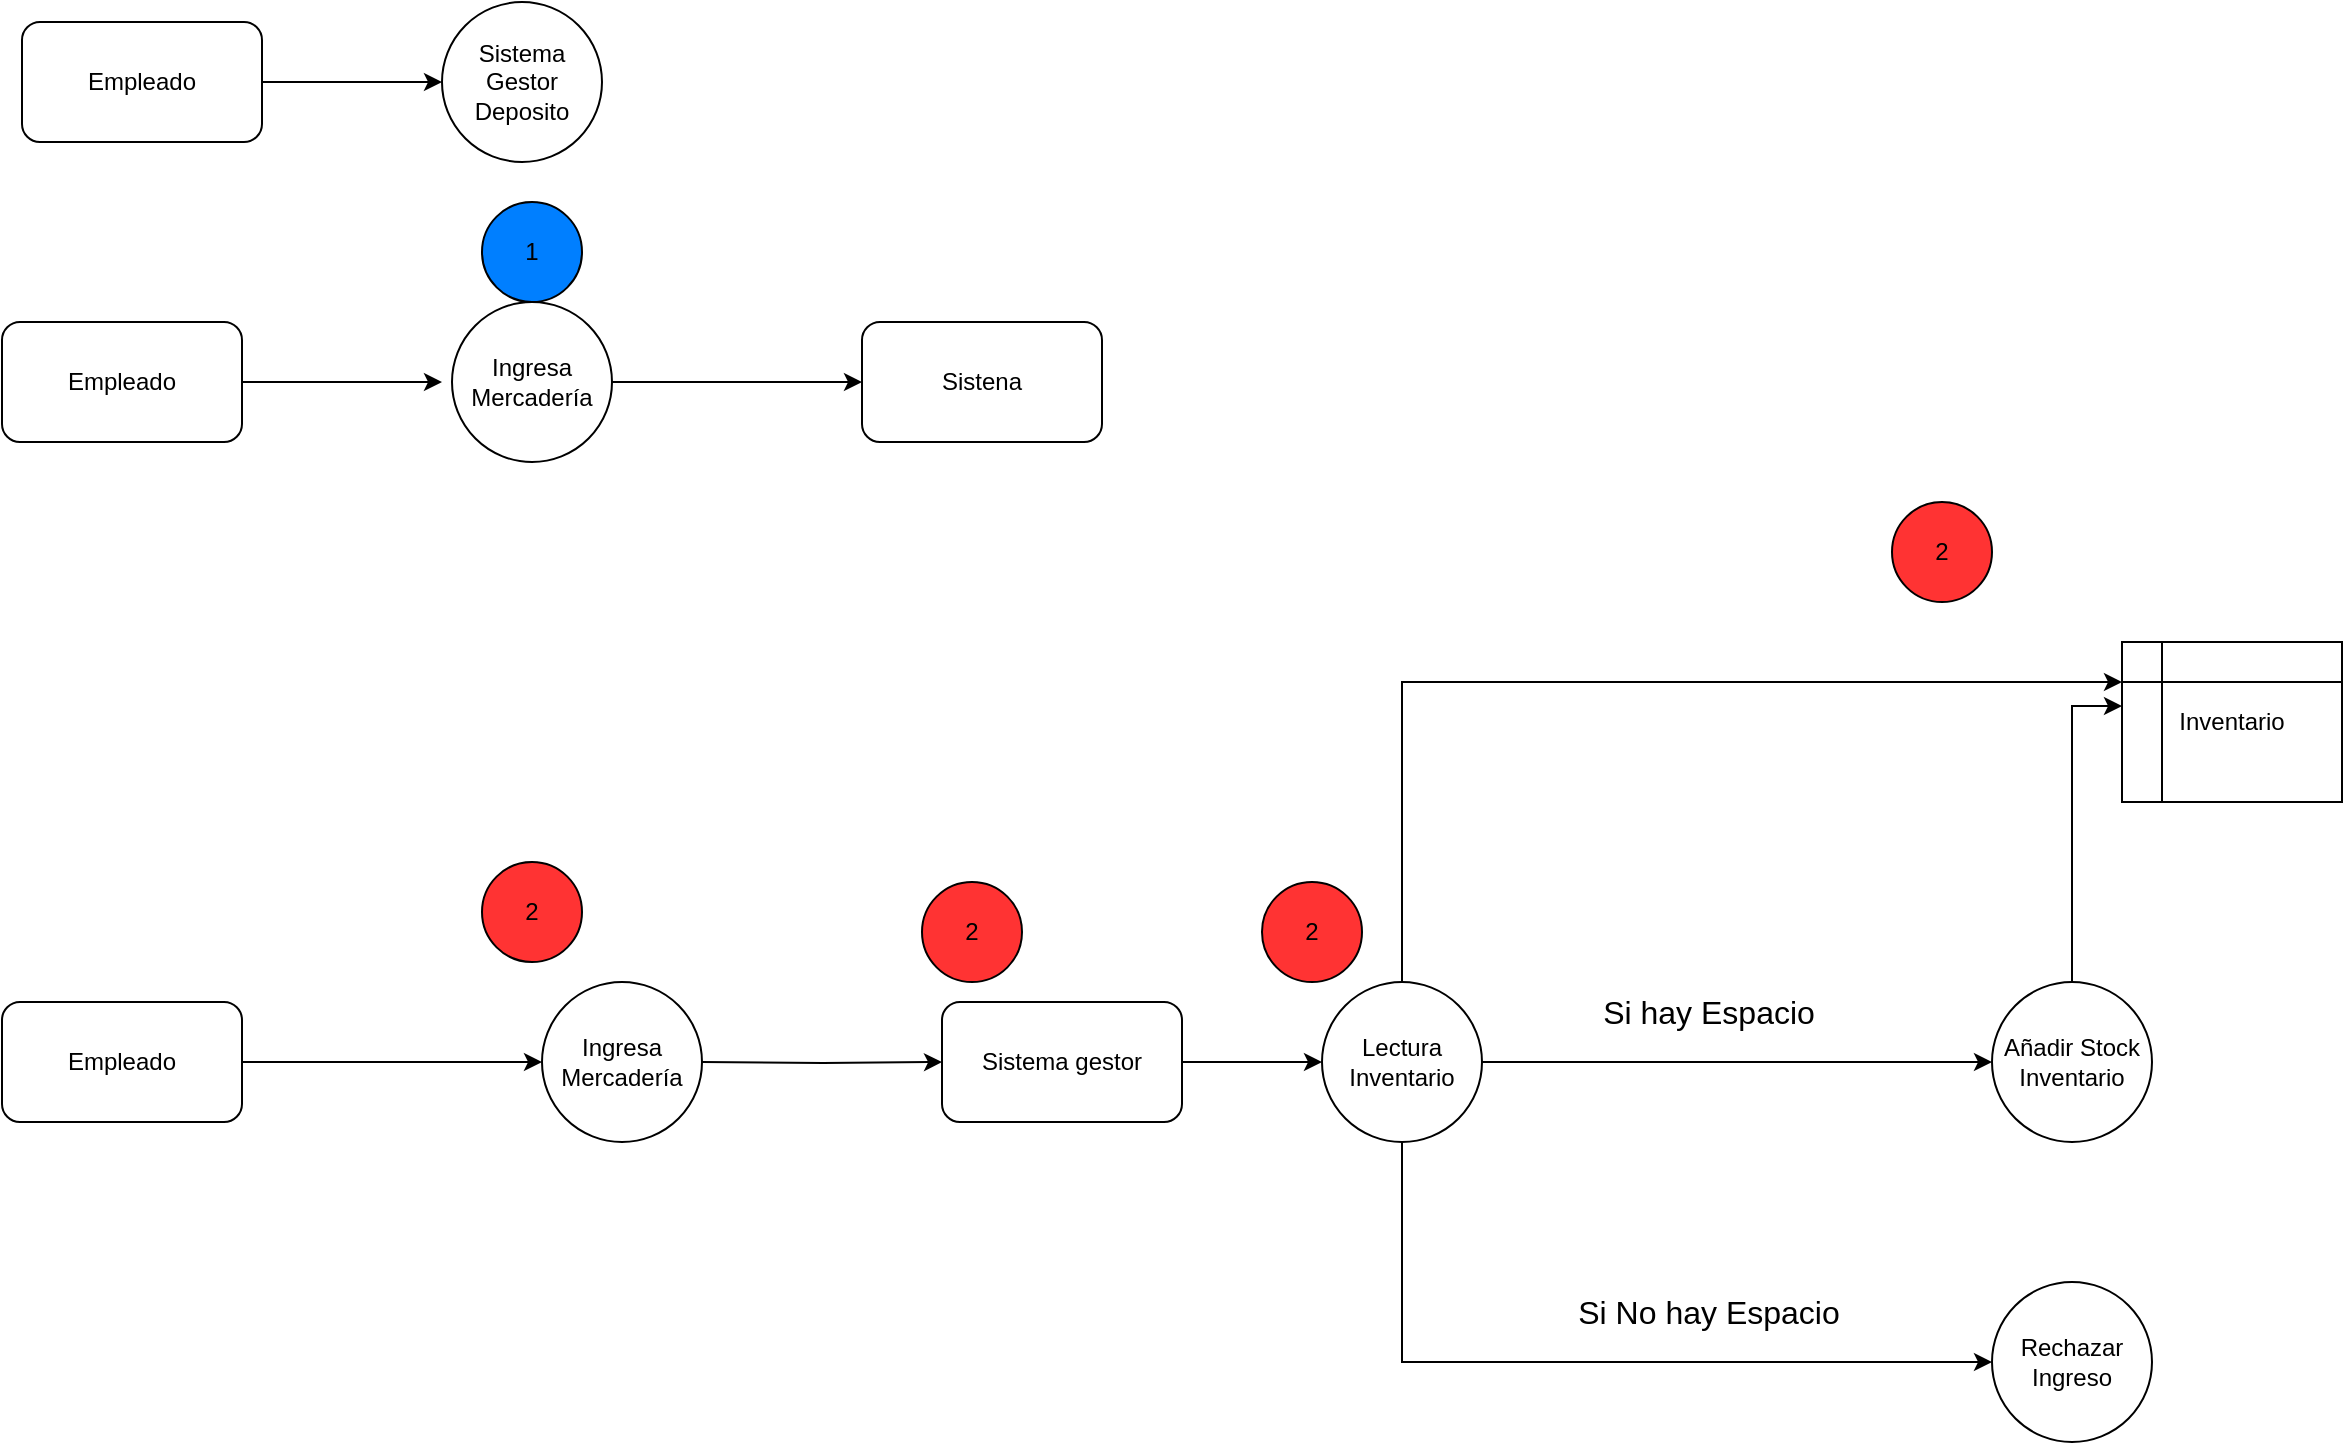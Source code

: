 <mxfile version="21.6.8" type="device">
  <diagram name="Página-1" id="Zokr76eYt8YNLjr2oupd">
    <mxGraphModel dx="1354" dy="745" grid="1" gridSize="10" guides="1" tooltips="1" connect="1" arrows="1" fold="1" page="1" pageScale="1" pageWidth="827" pageHeight="1169" math="0" shadow="0">
      <root>
        <mxCell id="0" />
        <mxCell id="1" parent="0" />
        <mxCell id="zNTk1zl7-os2c1LC80qj-1" value="" style="edgeStyle=orthogonalEdgeStyle;rounded=0;orthogonalLoop=1;jettySize=auto;html=1;" edge="1" parent="1" source="zNTk1zl7-os2c1LC80qj-2" target="zNTk1zl7-os2c1LC80qj-4">
          <mxGeometry relative="1" as="geometry" />
        </mxCell>
        <mxCell id="zNTk1zl7-os2c1LC80qj-2" value="Empleado" style="rounded=1;whiteSpace=wrap;html=1;" vertex="1" parent="1">
          <mxGeometry x="60" y="190" width="120" height="60" as="geometry" />
        </mxCell>
        <mxCell id="zNTk1zl7-os2c1LC80qj-4" value="Sistema Gestor Deposito" style="ellipse;whiteSpace=wrap;html=1;aspect=fixed;" vertex="1" parent="1">
          <mxGeometry x="270" y="180" width="80" height="80" as="geometry" />
        </mxCell>
        <mxCell id="zNTk1zl7-os2c1LC80qj-6" value="" style="edgeStyle=orthogonalEdgeStyle;rounded=0;orthogonalLoop=1;jettySize=auto;html=1;" edge="1" parent="1" source="zNTk1zl7-os2c1LC80qj-7">
          <mxGeometry relative="1" as="geometry">
            <mxPoint x="270" y="370" as="targetPoint" />
          </mxGeometry>
        </mxCell>
        <mxCell id="zNTk1zl7-os2c1LC80qj-7" value="Empleado" style="rounded=1;whiteSpace=wrap;html=1;" vertex="1" parent="1">
          <mxGeometry x="50" y="340" width="120" height="60" as="geometry" />
        </mxCell>
        <mxCell id="zNTk1zl7-os2c1LC80qj-8" value="Sistena" style="rounded=1;whiteSpace=wrap;html=1;" vertex="1" parent="1">
          <mxGeometry x="480" y="340" width="120" height="60" as="geometry" />
        </mxCell>
        <mxCell id="zNTk1zl7-os2c1LC80qj-9" style="edgeStyle=orthogonalEdgeStyle;rounded=0;orthogonalLoop=1;jettySize=auto;html=1;entryX=0;entryY=0.5;entryDx=0;entryDy=0;" edge="1" parent="1" source="zNTk1zl7-os2c1LC80qj-10" target="zNTk1zl7-os2c1LC80qj-8">
          <mxGeometry relative="1" as="geometry" />
        </mxCell>
        <mxCell id="zNTk1zl7-os2c1LC80qj-10" value="Ingresa Mercadería" style="ellipse;whiteSpace=wrap;html=1;aspect=fixed;" vertex="1" parent="1">
          <mxGeometry x="275" y="330" width="80" height="80" as="geometry" />
        </mxCell>
        <mxCell id="zNTk1zl7-os2c1LC80qj-11" style="edgeStyle=orthogonalEdgeStyle;rounded=0;orthogonalLoop=1;jettySize=auto;html=1;entryX=0;entryY=0.5;entryDx=0;entryDy=0;" edge="1" parent="1" source="zNTk1zl7-os2c1LC80qj-12">
          <mxGeometry relative="1" as="geometry">
            <mxPoint x="320" y="710" as="targetPoint" />
          </mxGeometry>
        </mxCell>
        <mxCell id="zNTk1zl7-os2c1LC80qj-12" value="Empleado" style="rounded=1;whiteSpace=wrap;html=1;" vertex="1" parent="1">
          <mxGeometry x="50" y="680" width="120" height="60" as="geometry" />
        </mxCell>
        <mxCell id="zNTk1zl7-os2c1LC80qj-13" style="edgeStyle=orthogonalEdgeStyle;rounded=0;orthogonalLoop=1;jettySize=auto;html=1;exitX=1;exitY=0.5;exitDx=0;exitDy=0;entryX=0;entryY=0.5;entryDx=0;entryDy=0;" edge="1" parent="1" source="zNTk1zl7-os2c1LC80qj-14" target="zNTk1zl7-os2c1LC80qj-17">
          <mxGeometry relative="1" as="geometry" />
        </mxCell>
        <mxCell id="zNTk1zl7-os2c1LC80qj-14" value="Sistema gestor" style="rounded=1;whiteSpace=wrap;html=1;" vertex="1" parent="1">
          <mxGeometry x="520" y="680" width="120" height="60" as="geometry" />
        </mxCell>
        <mxCell id="zNTk1zl7-os2c1LC80qj-15" style="edgeStyle=orthogonalEdgeStyle;rounded=0;orthogonalLoop=1;jettySize=auto;html=1;exitX=0.5;exitY=0;exitDx=0;exitDy=0;entryX=0;entryY=0.25;entryDx=0;entryDy=0;" edge="1" parent="1" source="zNTk1zl7-os2c1LC80qj-17" target="zNTk1zl7-os2c1LC80qj-22">
          <mxGeometry relative="1" as="geometry">
            <mxPoint x="859.01" y="533.04" as="targetPoint" />
          </mxGeometry>
        </mxCell>
        <mxCell id="zNTk1zl7-os2c1LC80qj-16" style="edgeStyle=orthogonalEdgeStyle;rounded=0;orthogonalLoop=1;jettySize=auto;html=1;entryX=0;entryY=0.5;entryDx=0;entryDy=0;" edge="1" parent="1" source="zNTk1zl7-os2c1LC80qj-17" target="zNTk1zl7-os2c1LC80qj-19">
          <mxGeometry relative="1" as="geometry" />
        </mxCell>
        <mxCell id="zNTk1zl7-os2c1LC80qj-33" style="edgeStyle=orthogonalEdgeStyle;rounded=0;orthogonalLoop=1;jettySize=auto;html=1;exitX=0.5;exitY=1;exitDx=0;exitDy=0;entryX=0;entryY=0.5;entryDx=0;entryDy=0;" edge="1" parent="1" source="zNTk1zl7-os2c1LC80qj-17" target="zNTk1zl7-os2c1LC80qj-32">
          <mxGeometry relative="1" as="geometry" />
        </mxCell>
        <mxCell id="zNTk1zl7-os2c1LC80qj-17" value="Lectura Inventario" style="ellipse;whiteSpace=wrap;html=1;aspect=fixed;" vertex="1" parent="1">
          <mxGeometry x="710" y="670" width="80" height="80" as="geometry" />
        </mxCell>
        <mxCell id="zNTk1zl7-os2c1LC80qj-18" style="edgeStyle=orthogonalEdgeStyle;rounded=0;orthogonalLoop=1;jettySize=auto;html=1;exitX=0.5;exitY=0;exitDx=0;exitDy=0;entryX=0;entryY=0.4;entryDx=0;entryDy=0;entryPerimeter=0;" edge="1" parent="1" source="zNTk1zl7-os2c1LC80qj-19" target="zNTk1zl7-os2c1LC80qj-22">
          <mxGeometry relative="1" as="geometry" />
        </mxCell>
        <mxCell id="zNTk1zl7-os2c1LC80qj-19" value="Añadir Stock Inventario" style="ellipse;whiteSpace=wrap;html=1;aspect=fixed;" vertex="1" parent="1">
          <mxGeometry x="1045" y="670" width="80" height="80" as="geometry" />
        </mxCell>
        <mxCell id="zNTk1zl7-os2c1LC80qj-20" style="edgeStyle=orthogonalEdgeStyle;rounded=0;orthogonalLoop=1;jettySize=auto;html=1;exitX=1;exitY=0.5;exitDx=0;exitDy=0;" edge="1" parent="1" target="zNTk1zl7-os2c1LC80qj-14">
          <mxGeometry relative="1" as="geometry">
            <mxPoint x="400" y="710" as="sourcePoint" />
          </mxGeometry>
        </mxCell>
        <mxCell id="zNTk1zl7-os2c1LC80qj-22" value="Inventario" style="shape=internalStorage;whiteSpace=wrap;html=1;backgroundOutline=1;" vertex="1" parent="1">
          <mxGeometry x="1110" y="500" width="110" height="80" as="geometry" />
        </mxCell>
        <mxCell id="zNTk1zl7-os2c1LC80qj-24" value="1" style="ellipse;whiteSpace=wrap;html=1;aspect=fixed;fillColor=#007FFF;" vertex="1" parent="1">
          <mxGeometry x="290" y="280" width="50" height="50" as="geometry" />
        </mxCell>
        <mxCell id="zNTk1zl7-os2c1LC80qj-25" value="2" style="ellipse;whiteSpace=wrap;html=1;aspect=fixed;fillColor=#FF3333;" vertex="1" parent="1">
          <mxGeometry x="290" y="610" width="50" height="50" as="geometry" />
        </mxCell>
        <mxCell id="zNTk1zl7-os2c1LC80qj-26" value="2" style="ellipse;whiteSpace=wrap;html=1;aspect=fixed;fillColor=#FF3333;" vertex="1" parent="1">
          <mxGeometry x="510" y="620" width="50" height="50" as="geometry" />
        </mxCell>
        <mxCell id="zNTk1zl7-os2c1LC80qj-27" value="2" style="ellipse;whiteSpace=wrap;html=1;aspect=fixed;fillColor=#FF3333;" vertex="1" parent="1">
          <mxGeometry x="680" y="620" width="50" height="50" as="geometry" />
        </mxCell>
        <mxCell id="zNTk1zl7-os2c1LC80qj-28" value="2" style="ellipse;whiteSpace=wrap;html=1;aspect=fixed;fillColor=#FF3333;" vertex="1" parent="1">
          <mxGeometry x="995" y="430" width="50" height="50" as="geometry" />
        </mxCell>
        <mxCell id="zNTk1zl7-os2c1LC80qj-29" value="Ingresa Mercadería" style="ellipse;whiteSpace=wrap;html=1;aspect=fixed;" vertex="1" parent="1">
          <mxGeometry x="320" y="670" width="80" height="80" as="geometry" />
        </mxCell>
        <mxCell id="zNTk1zl7-os2c1LC80qj-30" value="&lt;font style=&quot;font-size: 16px;&quot;&gt;Si hay Espacio&lt;/font&gt;" style="text;html=1;strokeColor=none;fillColor=none;align=center;verticalAlign=middle;whiteSpace=wrap;rounded=0;" vertex="1" parent="1">
          <mxGeometry x="827" y="670" width="153" height="30" as="geometry" />
        </mxCell>
        <mxCell id="zNTk1zl7-os2c1LC80qj-31" value="&lt;font style=&quot;font-size: 16px;&quot;&gt;Si No hay Espacio&lt;/font&gt;" style="text;html=1;strokeColor=none;fillColor=none;align=center;verticalAlign=middle;whiteSpace=wrap;rounded=0;" vertex="1" parent="1">
          <mxGeometry x="827" y="820" width="153" height="30" as="geometry" />
        </mxCell>
        <mxCell id="zNTk1zl7-os2c1LC80qj-32" value="Rechazar Ingreso" style="ellipse;whiteSpace=wrap;html=1;aspect=fixed;" vertex="1" parent="1">
          <mxGeometry x="1045" y="820" width="80" height="80" as="geometry" />
        </mxCell>
      </root>
    </mxGraphModel>
  </diagram>
</mxfile>
